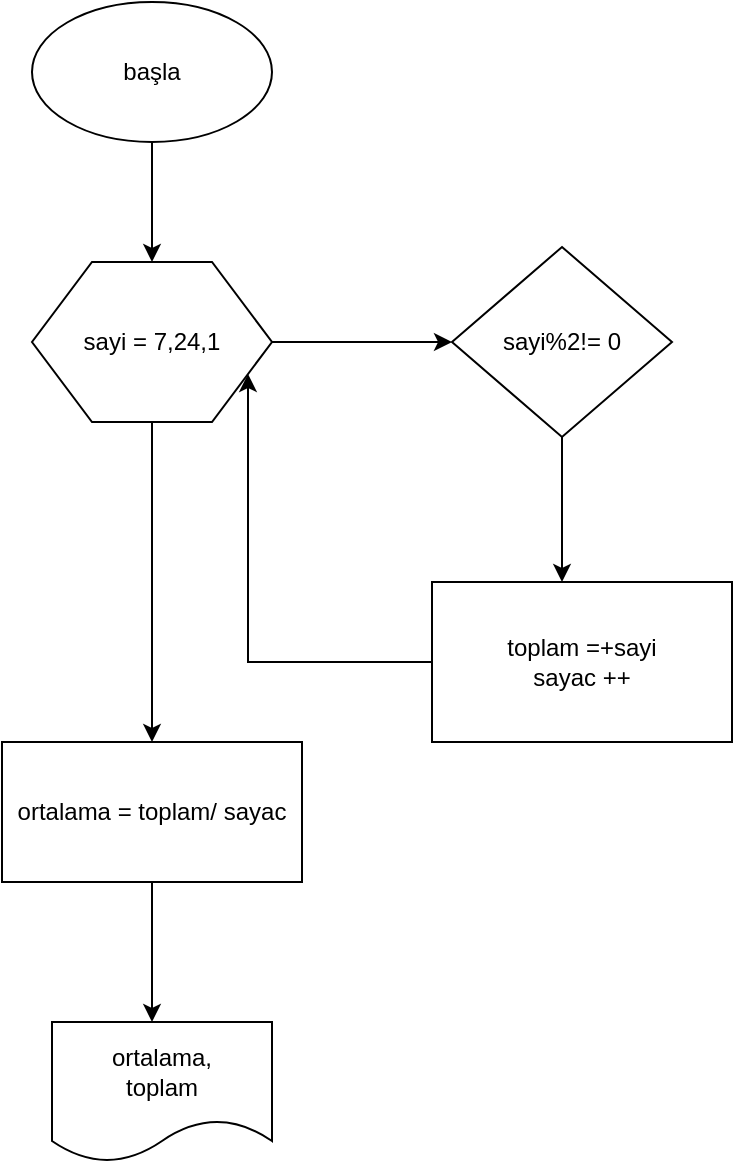 <mxfile version="12.9.0" type="device"><diagram id="7L3xGsFCsyYegjKABoTB" name="Page-1"><mxGraphModel dx="946" dy="596" grid="1" gridSize="10" guides="1" tooltips="1" connect="1" arrows="1" fold="1" page="1" pageScale="1" pageWidth="827" pageHeight="1169" math="0" shadow="0"><root><mxCell id="0"/><mxCell id="1" parent="0"/><mxCell id="pdq9Ow0AcRRp5LVGc362-2" style="edgeStyle=orthogonalEdgeStyle;rounded=0;orthogonalLoop=1;jettySize=auto;html=1;" edge="1" parent="1" source="pdq9Ow0AcRRp5LVGc362-1"><mxGeometry relative="1" as="geometry"><mxPoint x="360" y="180" as="targetPoint"/></mxGeometry></mxCell><mxCell id="pdq9Ow0AcRRp5LVGc362-1" value="başla" style="ellipse;whiteSpace=wrap;html=1;" vertex="1" parent="1"><mxGeometry x="300" y="50" width="120" height="70" as="geometry"/></mxCell><mxCell id="pdq9Ow0AcRRp5LVGc362-58" style="edgeStyle=orthogonalEdgeStyle;rounded=0;orthogonalLoop=1;jettySize=auto;html=1;" edge="1" parent="1" source="pdq9Ow0AcRRp5LVGc362-57"><mxGeometry relative="1" as="geometry"><mxPoint x="510" y="220" as="targetPoint"/></mxGeometry></mxCell><mxCell id="pdq9Ow0AcRRp5LVGc362-63" style="edgeStyle=orthogonalEdgeStyle;rounded=0;orthogonalLoop=1;jettySize=auto;html=1;" edge="1" parent="1" source="pdq9Ow0AcRRp5LVGc362-57"><mxGeometry relative="1" as="geometry"><mxPoint x="360" y="420" as="targetPoint"/></mxGeometry></mxCell><mxCell id="pdq9Ow0AcRRp5LVGc362-57" value="sayi = 7,24,1" style="shape=hexagon;perimeter=hexagonPerimeter2;whiteSpace=wrap;html=1;" vertex="1" parent="1"><mxGeometry x="300" y="180" width="120" height="80" as="geometry"/></mxCell><mxCell id="pdq9Ow0AcRRp5LVGc362-60" style="edgeStyle=orthogonalEdgeStyle;rounded=0;orthogonalLoop=1;jettySize=auto;html=1;" edge="1" parent="1" source="pdq9Ow0AcRRp5LVGc362-59"><mxGeometry relative="1" as="geometry"><mxPoint x="565" y="340" as="targetPoint"/></mxGeometry></mxCell><mxCell id="pdq9Ow0AcRRp5LVGc362-59" value="sayi%2!= 0" style="rhombus;whiteSpace=wrap;html=1;" vertex="1" parent="1"><mxGeometry x="510" y="172.5" width="110" height="95" as="geometry"/></mxCell><mxCell id="pdq9Ow0AcRRp5LVGc362-62" style="edgeStyle=orthogonalEdgeStyle;rounded=0;orthogonalLoop=1;jettySize=auto;html=1;entryX=1;entryY=0.75;entryDx=0;entryDy=0;" edge="1" parent="1" source="pdq9Ow0AcRRp5LVGc362-61" target="pdq9Ow0AcRRp5LVGc362-57"><mxGeometry relative="1" as="geometry"/></mxCell><mxCell id="pdq9Ow0AcRRp5LVGc362-61" value="toplam =+sayi&lt;br&gt;sayac ++" style="rounded=0;whiteSpace=wrap;html=1;" vertex="1" parent="1"><mxGeometry x="500" y="340" width="150" height="80" as="geometry"/></mxCell><mxCell id="pdq9Ow0AcRRp5LVGc362-65" style="edgeStyle=orthogonalEdgeStyle;rounded=0;orthogonalLoop=1;jettySize=auto;html=1;" edge="1" parent="1" source="pdq9Ow0AcRRp5LVGc362-64"><mxGeometry relative="1" as="geometry"><mxPoint x="360" y="560" as="targetPoint"/></mxGeometry></mxCell><mxCell id="pdq9Ow0AcRRp5LVGc362-64" value="ortalama = toplam/ sayac" style="rounded=0;whiteSpace=wrap;html=1;" vertex="1" parent="1"><mxGeometry x="285" y="420" width="150" height="70" as="geometry"/></mxCell><mxCell id="pdq9Ow0AcRRp5LVGc362-66" value="ortalama,&lt;br&gt;toplam" style="shape=document;whiteSpace=wrap;html=1;boundedLbl=1;" vertex="1" parent="1"><mxGeometry x="310" y="560" width="110" height="70" as="geometry"/></mxCell></root></mxGraphModel></diagram></mxfile>
